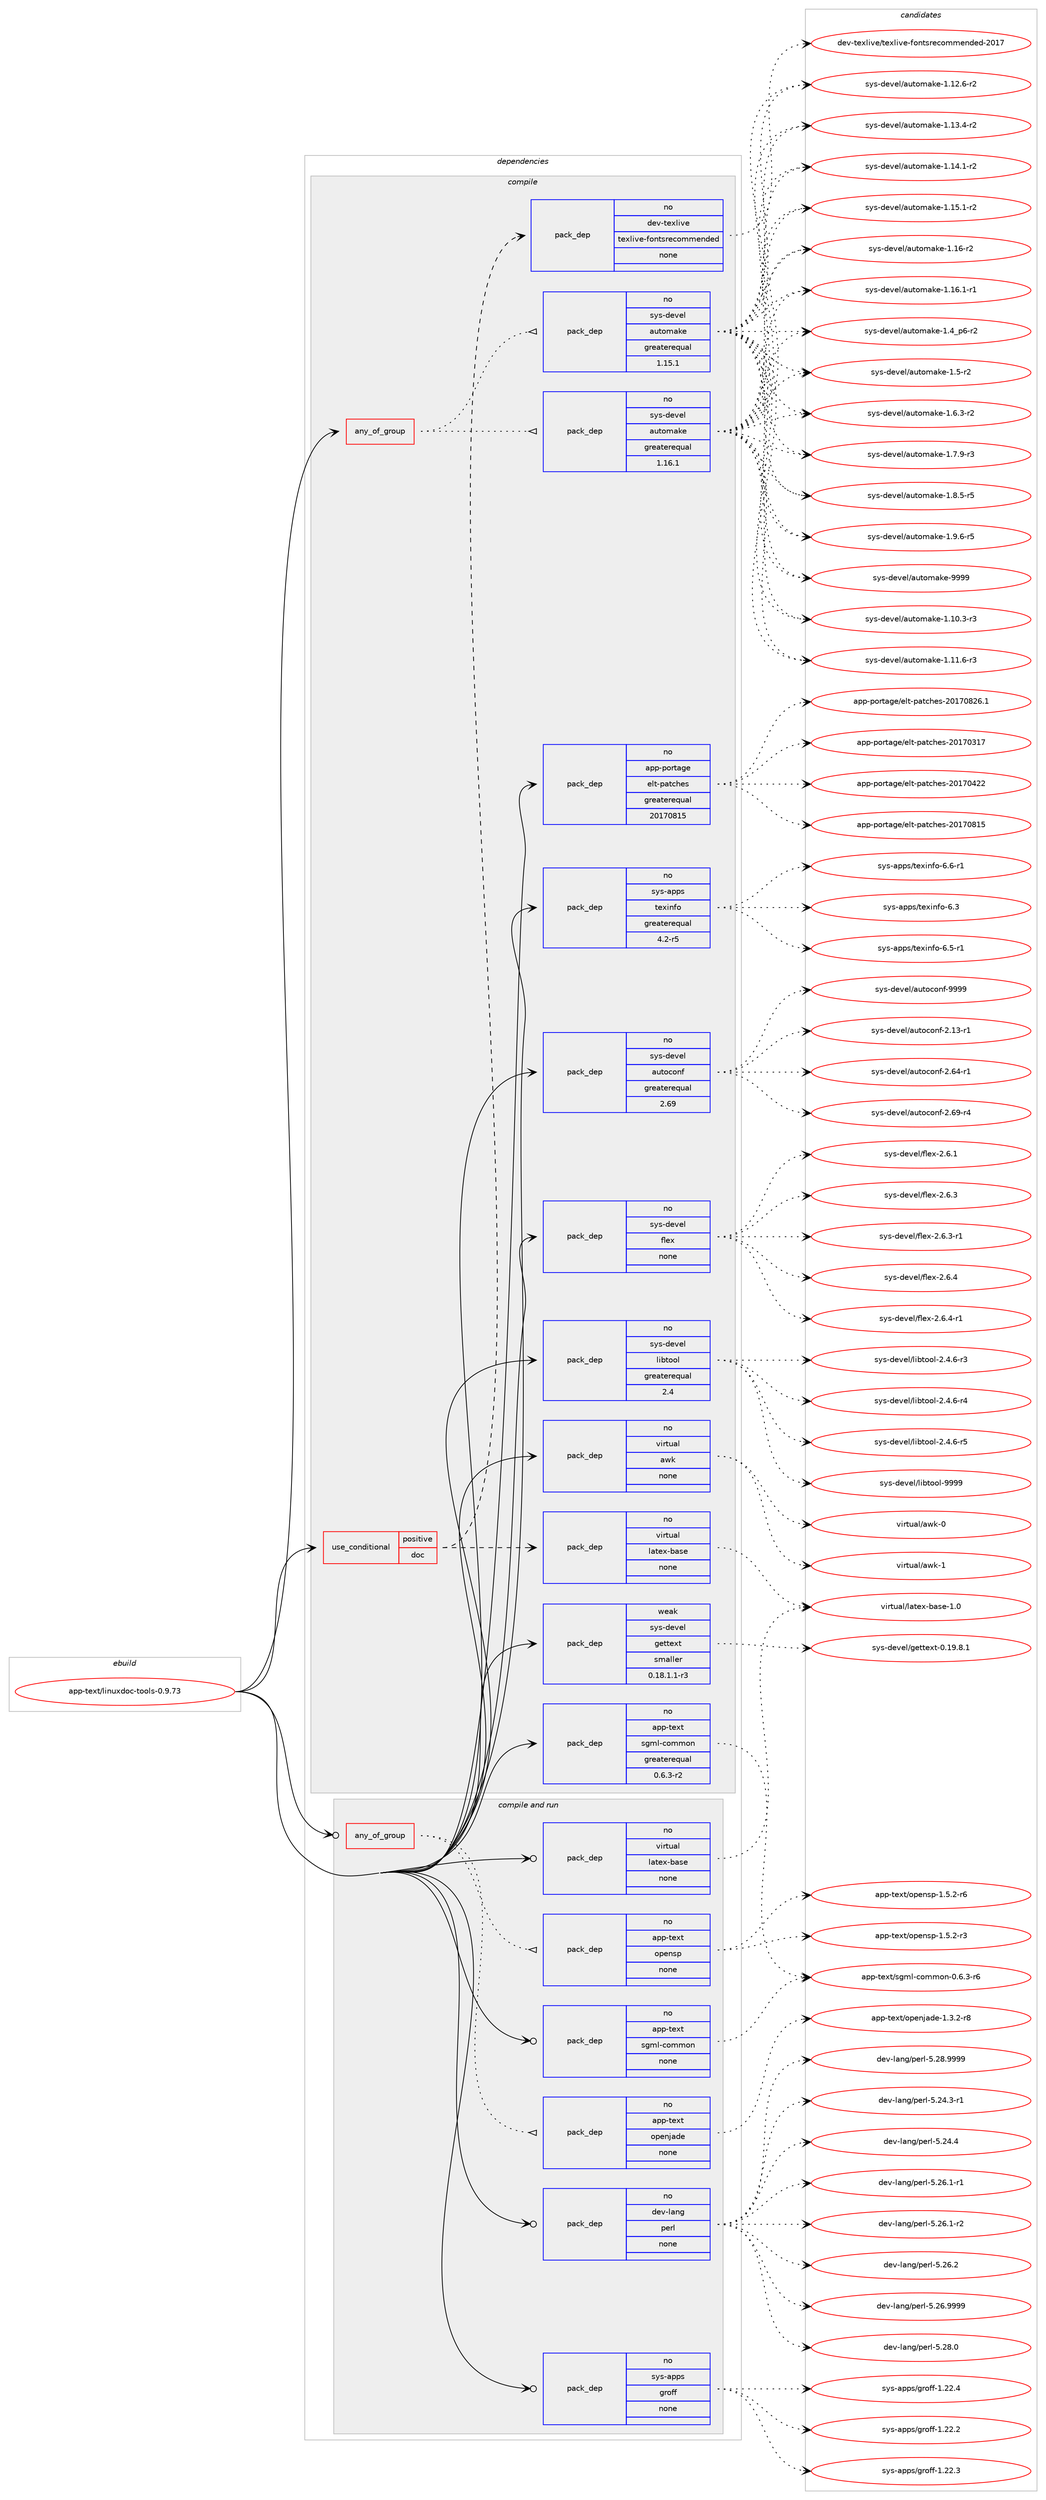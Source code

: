 digraph prolog {

# *************
# Graph options
# *************

newrank=true;
concentrate=true;
compound=true;
graph [rankdir=LR,fontname=Helvetica,fontsize=10,ranksep=1.5];#, ranksep=2.5, nodesep=0.2];
edge  [arrowhead=vee];
node  [fontname=Helvetica,fontsize=10];

# **********
# The ebuild
# **********

subgraph cluster_leftcol {
color=gray;
rank=same;
label=<<i>ebuild</i>>;
id [label="app-text/linuxdoc-tools-0.9.73", color=red, width=4, href="../app-text/linuxdoc-tools-0.9.73.svg"];
}

# ****************
# The dependencies
# ****************

subgraph cluster_midcol {
color=gray;
label=<<i>dependencies</i>>;
subgraph cluster_compile {
fillcolor="#eeeeee";
style=filled;
label=<<i>compile</i>>;
subgraph any19964 {
dependency1310238 [label=<<TABLE BORDER="0" CELLBORDER="1" CELLSPACING="0" CELLPADDING="4"><TR><TD CELLPADDING="10">any_of_group</TD></TR></TABLE>>, shape=none, color=red];subgraph pack934016 {
dependency1310239 [label=<<TABLE BORDER="0" CELLBORDER="1" CELLSPACING="0" CELLPADDING="4" WIDTH="220"><TR><TD ROWSPAN="6" CELLPADDING="30">pack_dep</TD></TR><TR><TD WIDTH="110">no</TD></TR><TR><TD>sys-devel</TD></TR><TR><TD>automake</TD></TR><TR><TD>greaterequal</TD></TR><TR><TD>1.16.1</TD></TR></TABLE>>, shape=none, color=blue];
}
dependency1310238:e -> dependency1310239:w [weight=20,style="dotted",arrowhead="oinv"];
subgraph pack934017 {
dependency1310240 [label=<<TABLE BORDER="0" CELLBORDER="1" CELLSPACING="0" CELLPADDING="4" WIDTH="220"><TR><TD ROWSPAN="6" CELLPADDING="30">pack_dep</TD></TR><TR><TD WIDTH="110">no</TD></TR><TR><TD>sys-devel</TD></TR><TR><TD>automake</TD></TR><TR><TD>greaterequal</TD></TR><TR><TD>1.15.1</TD></TR></TABLE>>, shape=none, color=blue];
}
dependency1310238:e -> dependency1310240:w [weight=20,style="dotted",arrowhead="oinv"];
}
id:e -> dependency1310238:w [weight=20,style="solid",arrowhead="vee"];
subgraph cond355712 {
dependency1310241 [label=<<TABLE BORDER="0" CELLBORDER="1" CELLSPACING="0" CELLPADDING="4"><TR><TD ROWSPAN="3" CELLPADDING="10">use_conditional</TD></TR><TR><TD>positive</TD></TR><TR><TD>doc</TD></TR></TABLE>>, shape=none, color=red];
subgraph pack934018 {
dependency1310242 [label=<<TABLE BORDER="0" CELLBORDER="1" CELLSPACING="0" CELLPADDING="4" WIDTH="220"><TR><TD ROWSPAN="6" CELLPADDING="30">pack_dep</TD></TR><TR><TD WIDTH="110">no</TD></TR><TR><TD>dev-texlive</TD></TR><TR><TD>texlive-fontsrecommended</TD></TR><TR><TD>none</TD></TR><TR><TD></TD></TR></TABLE>>, shape=none, color=blue];
}
dependency1310241:e -> dependency1310242:w [weight=20,style="dashed",arrowhead="vee"];
subgraph pack934019 {
dependency1310243 [label=<<TABLE BORDER="0" CELLBORDER="1" CELLSPACING="0" CELLPADDING="4" WIDTH="220"><TR><TD ROWSPAN="6" CELLPADDING="30">pack_dep</TD></TR><TR><TD WIDTH="110">no</TD></TR><TR><TD>virtual</TD></TR><TR><TD>latex-base</TD></TR><TR><TD>none</TD></TR><TR><TD></TD></TR></TABLE>>, shape=none, color=blue];
}
dependency1310241:e -> dependency1310243:w [weight=20,style="dashed",arrowhead="vee"];
}
id:e -> dependency1310241:w [weight=20,style="solid",arrowhead="vee"];
subgraph pack934020 {
dependency1310244 [label=<<TABLE BORDER="0" CELLBORDER="1" CELLSPACING="0" CELLPADDING="4" WIDTH="220"><TR><TD ROWSPAN="6" CELLPADDING="30">pack_dep</TD></TR><TR><TD WIDTH="110">no</TD></TR><TR><TD>app-portage</TD></TR><TR><TD>elt-patches</TD></TR><TR><TD>greaterequal</TD></TR><TR><TD>20170815</TD></TR></TABLE>>, shape=none, color=blue];
}
id:e -> dependency1310244:w [weight=20,style="solid",arrowhead="vee"];
subgraph pack934021 {
dependency1310245 [label=<<TABLE BORDER="0" CELLBORDER="1" CELLSPACING="0" CELLPADDING="4" WIDTH="220"><TR><TD ROWSPAN="6" CELLPADDING="30">pack_dep</TD></TR><TR><TD WIDTH="110">no</TD></TR><TR><TD>app-text</TD></TR><TR><TD>sgml-common</TD></TR><TR><TD>greaterequal</TD></TR><TR><TD>0.6.3-r2</TD></TR></TABLE>>, shape=none, color=blue];
}
id:e -> dependency1310245:w [weight=20,style="solid",arrowhead="vee"];
subgraph pack934022 {
dependency1310246 [label=<<TABLE BORDER="0" CELLBORDER="1" CELLSPACING="0" CELLPADDING="4" WIDTH="220"><TR><TD ROWSPAN="6" CELLPADDING="30">pack_dep</TD></TR><TR><TD WIDTH="110">no</TD></TR><TR><TD>sys-apps</TD></TR><TR><TD>texinfo</TD></TR><TR><TD>greaterequal</TD></TR><TR><TD>4.2-r5</TD></TR></TABLE>>, shape=none, color=blue];
}
id:e -> dependency1310246:w [weight=20,style="solid",arrowhead="vee"];
subgraph pack934023 {
dependency1310247 [label=<<TABLE BORDER="0" CELLBORDER="1" CELLSPACING="0" CELLPADDING="4" WIDTH="220"><TR><TD ROWSPAN="6" CELLPADDING="30">pack_dep</TD></TR><TR><TD WIDTH="110">no</TD></TR><TR><TD>sys-devel</TD></TR><TR><TD>autoconf</TD></TR><TR><TD>greaterequal</TD></TR><TR><TD>2.69</TD></TR></TABLE>>, shape=none, color=blue];
}
id:e -> dependency1310247:w [weight=20,style="solid",arrowhead="vee"];
subgraph pack934024 {
dependency1310248 [label=<<TABLE BORDER="0" CELLBORDER="1" CELLSPACING="0" CELLPADDING="4" WIDTH="220"><TR><TD ROWSPAN="6" CELLPADDING="30">pack_dep</TD></TR><TR><TD WIDTH="110">no</TD></TR><TR><TD>sys-devel</TD></TR><TR><TD>flex</TD></TR><TR><TD>none</TD></TR><TR><TD></TD></TR></TABLE>>, shape=none, color=blue];
}
id:e -> dependency1310248:w [weight=20,style="solid",arrowhead="vee"];
subgraph pack934025 {
dependency1310249 [label=<<TABLE BORDER="0" CELLBORDER="1" CELLSPACING="0" CELLPADDING="4" WIDTH="220"><TR><TD ROWSPAN="6" CELLPADDING="30">pack_dep</TD></TR><TR><TD WIDTH="110">no</TD></TR><TR><TD>sys-devel</TD></TR><TR><TD>libtool</TD></TR><TR><TD>greaterequal</TD></TR><TR><TD>2.4</TD></TR></TABLE>>, shape=none, color=blue];
}
id:e -> dependency1310249:w [weight=20,style="solid",arrowhead="vee"];
subgraph pack934026 {
dependency1310250 [label=<<TABLE BORDER="0" CELLBORDER="1" CELLSPACING="0" CELLPADDING="4" WIDTH="220"><TR><TD ROWSPAN="6" CELLPADDING="30">pack_dep</TD></TR><TR><TD WIDTH="110">no</TD></TR><TR><TD>virtual</TD></TR><TR><TD>awk</TD></TR><TR><TD>none</TD></TR><TR><TD></TD></TR></TABLE>>, shape=none, color=blue];
}
id:e -> dependency1310250:w [weight=20,style="solid",arrowhead="vee"];
subgraph pack934027 {
dependency1310251 [label=<<TABLE BORDER="0" CELLBORDER="1" CELLSPACING="0" CELLPADDING="4" WIDTH="220"><TR><TD ROWSPAN="6" CELLPADDING="30">pack_dep</TD></TR><TR><TD WIDTH="110">weak</TD></TR><TR><TD>sys-devel</TD></TR><TR><TD>gettext</TD></TR><TR><TD>smaller</TD></TR><TR><TD>0.18.1.1-r3</TD></TR></TABLE>>, shape=none, color=blue];
}
id:e -> dependency1310251:w [weight=20,style="solid",arrowhead="vee"];
}
subgraph cluster_compileandrun {
fillcolor="#eeeeee";
style=filled;
label=<<i>compile and run</i>>;
subgraph any19965 {
dependency1310252 [label=<<TABLE BORDER="0" CELLBORDER="1" CELLSPACING="0" CELLPADDING="4"><TR><TD CELLPADDING="10">any_of_group</TD></TR></TABLE>>, shape=none, color=red];subgraph pack934028 {
dependency1310253 [label=<<TABLE BORDER="0" CELLBORDER="1" CELLSPACING="0" CELLPADDING="4" WIDTH="220"><TR><TD ROWSPAN="6" CELLPADDING="30">pack_dep</TD></TR><TR><TD WIDTH="110">no</TD></TR><TR><TD>app-text</TD></TR><TR><TD>openjade</TD></TR><TR><TD>none</TD></TR><TR><TD></TD></TR></TABLE>>, shape=none, color=blue];
}
dependency1310252:e -> dependency1310253:w [weight=20,style="dotted",arrowhead="oinv"];
subgraph pack934029 {
dependency1310254 [label=<<TABLE BORDER="0" CELLBORDER="1" CELLSPACING="0" CELLPADDING="4" WIDTH="220"><TR><TD ROWSPAN="6" CELLPADDING="30">pack_dep</TD></TR><TR><TD WIDTH="110">no</TD></TR><TR><TD>app-text</TD></TR><TR><TD>opensp</TD></TR><TR><TD>none</TD></TR><TR><TD></TD></TR></TABLE>>, shape=none, color=blue];
}
dependency1310252:e -> dependency1310254:w [weight=20,style="dotted",arrowhead="oinv"];
}
id:e -> dependency1310252:w [weight=20,style="solid",arrowhead="odotvee"];
subgraph pack934030 {
dependency1310255 [label=<<TABLE BORDER="0" CELLBORDER="1" CELLSPACING="0" CELLPADDING="4" WIDTH="220"><TR><TD ROWSPAN="6" CELLPADDING="30">pack_dep</TD></TR><TR><TD WIDTH="110">no</TD></TR><TR><TD>app-text</TD></TR><TR><TD>sgml-common</TD></TR><TR><TD>none</TD></TR><TR><TD></TD></TR></TABLE>>, shape=none, color=blue];
}
id:e -> dependency1310255:w [weight=20,style="solid",arrowhead="odotvee"];
subgraph pack934031 {
dependency1310256 [label=<<TABLE BORDER="0" CELLBORDER="1" CELLSPACING="0" CELLPADDING="4" WIDTH="220"><TR><TD ROWSPAN="6" CELLPADDING="30">pack_dep</TD></TR><TR><TD WIDTH="110">no</TD></TR><TR><TD>dev-lang</TD></TR><TR><TD>perl</TD></TR><TR><TD>none</TD></TR><TR><TD></TD></TR></TABLE>>, shape=none, color=blue];
}
id:e -> dependency1310256:w [weight=20,style="solid",arrowhead="odotvee"];
subgraph pack934032 {
dependency1310257 [label=<<TABLE BORDER="0" CELLBORDER="1" CELLSPACING="0" CELLPADDING="4" WIDTH="220"><TR><TD ROWSPAN="6" CELLPADDING="30">pack_dep</TD></TR><TR><TD WIDTH="110">no</TD></TR><TR><TD>sys-apps</TD></TR><TR><TD>groff</TD></TR><TR><TD>none</TD></TR><TR><TD></TD></TR></TABLE>>, shape=none, color=blue];
}
id:e -> dependency1310257:w [weight=20,style="solid",arrowhead="odotvee"];
subgraph pack934033 {
dependency1310258 [label=<<TABLE BORDER="0" CELLBORDER="1" CELLSPACING="0" CELLPADDING="4" WIDTH="220"><TR><TD ROWSPAN="6" CELLPADDING="30">pack_dep</TD></TR><TR><TD WIDTH="110">no</TD></TR><TR><TD>virtual</TD></TR><TR><TD>latex-base</TD></TR><TR><TD>none</TD></TR><TR><TD></TD></TR></TABLE>>, shape=none, color=blue];
}
id:e -> dependency1310258:w [weight=20,style="solid",arrowhead="odotvee"];
}
subgraph cluster_run {
fillcolor="#eeeeee";
style=filled;
label=<<i>run</i>>;
}
}

# **************
# The candidates
# **************

subgraph cluster_choices {
rank=same;
color=gray;
label=<<i>candidates</i>>;

subgraph choice934016 {
color=black;
nodesep=1;
choice11512111545100101118101108479711711611110997107101454946494846514511451 [label="sys-devel/automake-1.10.3-r3", color=red, width=4,href="../sys-devel/automake-1.10.3-r3.svg"];
choice11512111545100101118101108479711711611110997107101454946494946544511451 [label="sys-devel/automake-1.11.6-r3", color=red, width=4,href="../sys-devel/automake-1.11.6-r3.svg"];
choice11512111545100101118101108479711711611110997107101454946495046544511450 [label="sys-devel/automake-1.12.6-r2", color=red, width=4,href="../sys-devel/automake-1.12.6-r2.svg"];
choice11512111545100101118101108479711711611110997107101454946495146524511450 [label="sys-devel/automake-1.13.4-r2", color=red, width=4,href="../sys-devel/automake-1.13.4-r2.svg"];
choice11512111545100101118101108479711711611110997107101454946495246494511450 [label="sys-devel/automake-1.14.1-r2", color=red, width=4,href="../sys-devel/automake-1.14.1-r2.svg"];
choice11512111545100101118101108479711711611110997107101454946495346494511450 [label="sys-devel/automake-1.15.1-r2", color=red, width=4,href="../sys-devel/automake-1.15.1-r2.svg"];
choice1151211154510010111810110847971171161111099710710145494649544511450 [label="sys-devel/automake-1.16-r2", color=red, width=4,href="../sys-devel/automake-1.16-r2.svg"];
choice11512111545100101118101108479711711611110997107101454946495446494511449 [label="sys-devel/automake-1.16.1-r1", color=red, width=4,href="../sys-devel/automake-1.16.1-r1.svg"];
choice115121115451001011181011084797117116111109971071014549465295112544511450 [label="sys-devel/automake-1.4_p6-r2", color=red, width=4,href="../sys-devel/automake-1.4_p6-r2.svg"];
choice11512111545100101118101108479711711611110997107101454946534511450 [label="sys-devel/automake-1.5-r2", color=red, width=4,href="../sys-devel/automake-1.5-r2.svg"];
choice115121115451001011181011084797117116111109971071014549465446514511450 [label="sys-devel/automake-1.6.3-r2", color=red, width=4,href="../sys-devel/automake-1.6.3-r2.svg"];
choice115121115451001011181011084797117116111109971071014549465546574511451 [label="sys-devel/automake-1.7.9-r3", color=red, width=4,href="../sys-devel/automake-1.7.9-r3.svg"];
choice115121115451001011181011084797117116111109971071014549465646534511453 [label="sys-devel/automake-1.8.5-r5", color=red, width=4,href="../sys-devel/automake-1.8.5-r5.svg"];
choice115121115451001011181011084797117116111109971071014549465746544511453 [label="sys-devel/automake-1.9.6-r5", color=red, width=4,href="../sys-devel/automake-1.9.6-r5.svg"];
choice115121115451001011181011084797117116111109971071014557575757 [label="sys-devel/automake-9999", color=red, width=4,href="../sys-devel/automake-9999.svg"];
dependency1310239:e -> choice11512111545100101118101108479711711611110997107101454946494846514511451:w [style=dotted,weight="100"];
dependency1310239:e -> choice11512111545100101118101108479711711611110997107101454946494946544511451:w [style=dotted,weight="100"];
dependency1310239:e -> choice11512111545100101118101108479711711611110997107101454946495046544511450:w [style=dotted,weight="100"];
dependency1310239:e -> choice11512111545100101118101108479711711611110997107101454946495146524511450:w [style=dotted,weight="100"];
dependency1310239:e -> choice11512111545100101118101108479711711611110997107101454946495246494511450:w [style=dotted,weight="100"];
dependency1310239:e -> choice11512111545100101118101108479711711611110997107101454946495346494511450:w [style=dotted,weight="100"];
dependency1310239:e -> choice1151211154510010111810110847971171161111099710710145494649544511450:w [style=dotted,weight="100"];
dependency1310239:e -> choice11512111545100101118101108479711711611110997107101454946495446494511449:w [style=dotted,weight="100"];
dependency1310239:e -> choice115121115451001011181011084797117116111109971071014549465295112544511450:w [style=dotted,weight="100"];
dependency1310239:e -> choice11512111545100101118101108479711711611110997107101454946534511450:w [style=dotted,weight="100"];
dependency1310239:e -> choice115121115451001011181011084797117116111109971071014549465446514511450:w [style=dotted,weight="100"];
dependency1310239:e -> choice115121115451001011181011084797117116111109971071014549465546574511451:w [style=dotted,weight="100"];
dependency1310239:e -> choice115121115451001011181011084797117116111109971071014549465646534511453:w [style=dotted,weight="100"];
dependency1310239:e -> choice115121115451001011181011084797117116111109971071014549465746544511453:w [style=dotted,weight="100"];
dependency1310239:e -> choice115121115451001011181011084797117116111109971071014557575757:w [style=dotted,weight="100"];
}
subgraph choice934017 {
color=black;
nodesep=1;
choice11512111545100101118101108479711711611110997107101454946494846514511451 [label="sys-devel/automake-1.10.3-r3", color=red, width=4,href="../sys-devel/automake-1.10.3-r3.svg"];
choice11512111545100101118101108479711711611110997107101454946494946544511451 [label="sys-devel/automake-1.11.6-r3", color=red, width=4,href="../sys-devel/automake-1.11.6-r3.svg"];
choice11512111545100101118101108479711711611110997107101454946495046544511450 [label="sys-devel/automake-1.12.6-r2", color=red, width=4,href="../sys-devel/automake-1.12.6-r2.svg"];
choice11512111545100101118101108479711711611110997107101454946495146524511450 [label="sys-devel/automake-1.13.4-r2", color=red, width=4,href="../sys-devel/automake-1.13.4-r2.svg"];
choice11512111545100101118101108479711711611110997107101454946495246494511450 [label="sys-devel/automake-1.14.1-r2", color=red, width=4,href="../sys-devel/automake-1.14.1-r2.svg"];
choice11512111545100101118101108479711711611110997107101454946495346494511450 [label="sys-devel/automake-1.15.1-r2", color=red, width=4,href="../sys-devel/automake-1.15.1-r2.svg"];
choice1151211154510010111810110847971171161111099710710145494649544511450 [label="sys-devel/automake-1.16-r2", color=red, width=4,href="../sys-devel/automake-1.16-r2.svg"];
choice11512111545100101118101108479711711611110997107101454946495446494511449 [label="sys-devel/automake-1.16.1-r1", color=red, width=4,href="../sys-devel/automake-1.16.1-r1.svg"];
choice115121115451001011181011084797117116111109971071014549465295112544511450 [label="sys-devel/automake-1.4_p6-r2", color=red, width=4,href="../sys-devel/automake-1.4_p6-r2.svg"];
choice11512111545100101118101108479711711611110997107101454946534511450 [label="sys-devel/automake-1.5-r2", color=red, width=4,href="../sys-devel/automake-1.5-r2.svg"];
choice115121115451001011181011084797117116111109971071014549465446514511450 [label="sys-devel/automake-1.6.3-r2", color=red, width=4,href="../sys-devel/automake-1.6.3-r2.svg"];
choice115121115451001011181011084797117116111109971071014549465546574511451 [label="sys-devel/automake-1.7.9-r3", color=red, width=4,href="../sys-devel/automake-1.7.9-r3.svg"];
choice115121115451001011181011084797117116111109971071014549465646534511453 [label="sys-devel/automake-1.8.5-r5", color=red, width=4,href="../sys-devel/automake-1.8.5-r5.svg"];
choice115121115451001011181011084797117116111109971071014549465746544511453 [label="sys-devel/automake-1.9.6-r5", color=red, width=4,href="../sys-devel/automake-1.9.6-r5.svg"];
choice115121115451001011181011084797117116111109971071014557575757 [label="sys-devel/automake-9999", color=red, width=4,href="../sys-devel/automake-9999.svg"];
dependency1310240:e -> choice11512111545100101118101108479711711611110997107101454946494846514511451:w [style=dotted,weight="100"];
dependency1310240:e -> choice11512111545100101118101108479711711611110997107101454946494946544511451:w [style=dotted,weight="100"];
dependency1310240:e -> choice11512111545100101118101108479711711611110997107101454946495046544511450:w [style=dotted,weight="100"];
dependency1310240:e -> choice11512111545100101118101108479711711611110997107101454946495146524511450:w [style=dotted,weight="100"];
dependency1310240:e -> choice11512111545100101118101108479711711611110997107101454946495246494511450:w [style=dotted,weight="100"];
dependency1310240:e -> choice11512111545100101118101108479711711611110997107101454946495346494511450:w [style=dotted,weight="100"];
dependency1310240:e -> choice1151211154510010111810110847971171161111099710710145494649544511450:w [style=dotted,weight="100"];
dependency1310240:e -> choice11512111545100101118101108479711711611110997107101454946495446494511449:w [style=dotted,weight="100"];
dependency1310240:e -> choice115121115451001011181011084797117116111109971071014549465295112544511450:w [style=dotted,weight="100"];
dependency1310240:e -> choice11512111545100101118101108479711711611110997107101454946534511450:w [style=dotted,weight="100"];
dependency1310240:e -> choice115121115451001011181011084797117116111109971071014549465446514511450:w [style=dotted,weight="100"];
dependency1310240:e -> choice115121115451001011181011084797117116111109971071014549465546574511451:w [style=dotted,weight="100"];
dependency1310240:e -> choice115121115451001011181011084797117116111109971071014549465646534511453:w [style=dotted,weight="100"];
dependency1310240:e -> choice115121115451001011181011084797117116111109971071014549465746544511453:w [style=dotted,weight="100"];
dependency1310240:e -> choice115121115451001011181011084797117116111109971071014557575757:w [style=dotted,weight="100"];
}
subgraph choice934018 {
color=black;
nodesep=1;
choice100101118451161011201081051181014711610112010810511810145102111110116115114101991111091091011101001011004550484955 [label="dev-texlive/texlive-fontsrecommended-2017", color=red, width=4,href="../dev-texlive/texlive-fontsrecommended-2017.svg"];
dependency1310242:e -> choice100101118451161011201081051181014711610112010810511810145102111110116115114101991111091091011101001011004550484955:w [style=dotted,weight="100"];
}
subgraph choice934019 {
color=black;
nodesep=1;
choice11810511411611797108471089711610112045989711510145494648 [label="virtual/latex-base-1.0", color=red, width=4,href="../virtual/latex-base-1.0.svg"];
dependency1310243:e -> choice11810511411611797108471089711610112045989711510145494648:w [style=dotted,weight="100"];
}
subgraph choice934020 {
color=black;
nodesep=1;
choice97112112451121111141169710310147101108116451129711699104101115455048495548514955 [label="app-portage/elt-patches-20170317", color=red, width=4,href="../app-portage/elt-patches-20170317.svg"];
choice97112112451121111141169710310147101108116451129711699104101115455048495548525050 [label="app-portage/elt-patches-20170422", color=red, width=4,href="../app-portage/elt-patches-20170422.svg"];
choice97112112451121111141169710310147101108116451129711699104101115455048495548564953 [label="app-portage/elt-patches-20170815", color=red, width=4,href="../app-portage/elt-patches-20170815.svg"];
choice971121124511211111411697103101471011081164511297116991041011154550484955485650544649 [label="app-portage/elt-patches-20170826.1", color=red, width=4,href="../app-portage/elt-patches-20170826.1.svg"];
dependency1310244:e -> choice97112112451121111141169710310147101108116451129711699104101115455048495548514955:w [style=dotted,weight="100"];
dependency1310244:e -> choice97112112451121111141169710310147101108116451129711699104101115455048495548525050:w [style=dotted,weight="100"];
dependency1310244:e -> choice97112112451121111141169710310147101108116451129711699104101115455048495548564953:w [style=dotted,weight="100"];
dependency1310244:e -> choice971121124511211111411697103101471011081164511297116991041011154550484955485650544649:w [style=dotted,weight="100"];
}
subgraph choice934021 {
color=black;
nodesep=1;
choice97112112451161011201164711510310910845991111091091111104548465446514511454 [label="app-text/sgml-common-0.6.3-r6", color=red, width=4,href="../app-text/sgml-common-0.6.3-r6.svg"];
dependency1310245:e -> choice97112112451161011201164711510310910845991111091091111104548465446514511454:w [style=dotted,weight="100"];
}
subgraph choice934022 {
color=black;
nodesep=1;
choice11512111545971121121154711610112010511010211145544651 [label="sys-apps/texinfo-6.3", color=red, width=4,href="../sys-apps/texinfo-6.3.svg"];
choice115121115459711211211547116101120105110102111455446534511449 [label="sys-apps/texinfo-6.5-r1", color=red, width=4,href="../sys-apps/texinfo-6.5-r1.svg"];
choice115121115459711211211547116101120105110102111455446544511449 [label="sys-apps/texinfo-6.6-r1", color=red, width=4,href="../sys-apps/texinfo-6.6-r1.svg"];
dependency1310246:e -> choice11512111545971121121154711610112010511010211145544651:w [style=dotted,weight="100"];
dependency1310246:e -> choice115121115459711211211547116101120105110102111455446534511449:w [style=dotted,weight="100"];
dependency1310246:e -> choice115121115459711211211547116101120105110102111455446544511449:w [style=dotted,weight="100"];
}
subgraph choice934023 {
color=black;
nodesep=1;
choice1151211154510010111810110847971171161119911111010245504649514511449 [label="sys-devel/autoconf-2.13-r1", color=red, width=4,href="../sys-devel/autoconf-2.13-r1.svg"];
choice1151211154510010111810110847971171161119911111010245504654524511449 [label="sys-devel/autoconf-2.64-r1", color=red, width=4,href="../sys-devel/autoconf-2.64-r1.svg"];
choice1151211154510010111810110847971171161119911111010245504654574511452 [label="sys-devel/autoconf-2.69-r4", color=red, width=4,href="../sys-devel/autoconf-2.69-r4.svg"];
choice115121115451001011181011084797117116111991111101024557575757 [label="sys-devel/autoconf-9999", color=red, width=4,href="../sys-devel/autoconf-9999.svg"];
dependency1310247:e -> choice1151211154510010111810110847971171161119911111010245504649514511449:w [style=dotted,weight="100"];
dependency1310247:e -> choice1151211154510010111810110847971171161119911111010245504654524511449:w [style=dotted,weight="100"];
dependency1310247:e -> choice1151211154510010111810110847971171161119911111010245504654574511452:w [style=dotted,weight="100"];
dependency1310247:e -> choice115121115451001011181011084797117116111991111101024557575757:w [style=dotted,weight="100"];
}
subgraph choice934024 {
color=black;
nodesep=1;
choice1151211154510010111810110847102108101120455046544649 [label="sys-devel/flex-2.6.1", color=red, width=4,href="../sys-devel/flex-2.6.1.svg"];
choice1151211154510010111810110847102108101120455046544651 [label="sys-devel/flex-2.6.3", color=red, width=4,href="../sys-devel/flex-2.6.3.svg"];
choice11512111545100101118101108471021081011204550465446514511449 [label="sys-devel/flex-2.6.3-r1", color=red, width=4,href="../sys-devel/flex-2.6.3-r1.svg"];
choice1151211154510010111810110847102108101120455046544652 [label="sys-devel/flex-2.6.4", color=red, width=4,href="../sys-devel/flex-2.6.4.svg"];
choice11512111545100101118101108471021081011204550465446524511449 [label="sys-devel/flex-2.6.4-r1", color=red, width=4,href="../sys-devel/flex-2.6.4-r1.svg"];
dependency1310248:e -> choice1151211154510010111810110847102108101120455046544649:w [style=dotted,weight="100"];
dependency1310248:e -> choice1151211154510010111810110847102108101120455046544651:w [style=dotted,weight="100"];
dependency1310248:e -> choice11512111545100101118101108471021081011204550465446514511449:w [style=dotted,weight="100"];
dependency1310248:e -> choice1151211154510010111810110847102108101120455046544652:w [style=dotted,weight="100"];
dependency1310248:e -> choice11512111545100101118101108471021081011204550465446524511449:w [style=dotted,weight="100"];
}
subgraph choice934025 {
color=black;
nodesep=1;
choice1151211154510010111810110847108105981161111111084550465246544511451 [label="sys-devel/libtool-2.4.6-r3", color=red, width=4,href="../sys-devel/libtool-2.4.6-r3.svg"];
choice1151211154510010111810110847108105981161111111084550465246544511452 [label="sys-devel/libtool-2.4.6-r4", color=red, width=4,href="../sys-devel/libtool-2.4.6-r4.svg"];
choice1151211154510010111810110847108105981161111111084550465246544511453 [label="sys-devel/libtool-2.4.6-r5", color=red, width=4,href="../sys-devel/libtool-2.4.6-r5.svg"];
choice1151211154510010111810110847108105981161111111084557575757 [label="sys-devel/libtool-9999", color=red, width=4,href="../sys-devel/libtool-9999.svg"];
dependency1310249:e -> choice1151211154510010111810110847108105981161111111084550465246544511451:w [style=dotted,weight="100"];
dependency1310249:e -> choice1151211154510010111810110847108105981161111111084550465246544511452:w [style=dotted,weight="100"];
dependency1310249:e -> choice1151211154510010111810110847108105981161111111084550465246544511453:w [style=dotted,weight="100"];
dependency1310249:e -> choice1151211154510010111810110847108105981161111111084557575757:w [style=dotted,weight="100"];
}
subgraph choice934026 {
color=black;
nodesep=1;
choice1181051141161179710847971191074548 [label="virtual/awk-0", color=red, width=4,href="../virtual/awk-0.svg"];
choice1181051141161179710847971191074549 [label="virtual/awk-1", color=red, width=4,href="../virtual/awk-1.svg"];
dependency1310250:e -> choice1181051141161179710847971191074548:w [style=dotted,weight="100"];
dependency1310250:e -> choice1181051141161179710847971191074549:w [style=dotted,weight="100"];
}
subgraph choice934027 {
color=black;
nodesep=1;
choice1151211154510010111810110847103101116116101120116454846495746564649 [label="sys-devel/gettext-0.19.8.1", color=red, width=4,href="../sys-devel/gettext-0.19.8.1.svg"];
dependency1310251:e -> choice1151211154510010111810110847103101116116101120116454846495746564649:w [style=dotted,weight="100"];
}
subgraph choice934028 {
color=black;
nodesep=1;
choice971121124511610112011647111112101110106971001014549465146504511456 [label="app-text/openjade-1.3.2-r8", color=red, width=4,href="../app-text/openjade-1.3.2-r8.svg"];
dependency1310253:e -> choice971121124511610112011647111112101110106971001014549465146504511456:w [style=dotted,weight="100"];
}
subgraph choice934029 {
color=black;
nodesep=1;
choice9711211245116101120116471111121011101151124549465346504511451 [label="app-text/opensp-1.5.2-r3", color=red, width=4,href="../app-text/opensp-1.5.2-r3.svg"];
choice9711211245116101120116471111121011101151124549465346504511454 [label="app-text/opensp-1.5.2-r6", color=red, width=4,href="../app-text/opensp-1.5.2-r6.svg"];
dependency1310254:e -> choice9711211245116101120116471111121011101151124549465346504511451:w [style=dotted,weight="100"];
dependency1310254:e -> choice9711211245116101120116471111121011101151124549465346504511454:w [style=dotted,weight="100"];
}
subgraph choice934030 {
color=black;
nodesep=1;
choice97112112451161011201164711510310910845991111091091111104548465446514511454 [label="app-text/sgml-common-0.6.3-r6", color=red, width=4,href="../app-text/sgml-common-0.6.3-r6.svg"];
dependency1310255:e -> choice97112112451161011201164711510310910845991111091091111104548465446514511454:w [style=dotted,weight="100"];
}
subgraph choice934031 {
color=black;
nodesep=1;
choice100101118451089711010347112101114108455346505246514511449 [label="dev-lang/perl-5.24.3-r1", color=red, width=4,href="../dev-lang/perl-5.24.3-r1.svg"];
choice10010111845108971101034711210111410845534650524652 [label="dev-lang/perl-5.24.4", color=red, width=4,href="../dev-lang/perl-5.24.4.svg"];
choice100101118451089711010347112101114108455346505446494511449 [label="dev-lang/perl-5.26.1-r1", color=red, width=4,href="../dev-lang/perl-5.26.1-r1.svg"];
choice100101118451089711010347112101114108455346505446494511450 [label="dev-lang/perl-5.26.1-r2", color=red, width=4,href="../dev-lang/perl-5.26.1-r2.svg"];
choice10010111845108971101034711210111410845534650544650 [label="dev-lang/perl-5.26.2", color=red, width=4,href="../dev-lang/perl-5.26.2.svg"];
choice10010111845108971101034711210111410845534650544657575757 [label="dev-lang/perl-5.26.9999", color=red, width=4,href="../dev-lang/perl-5.26.9999.svg"];
choice10010111845108971101034711210111410845534650564648 [label="dev-lang/perl-5.28.0", color=red, width=4,href="../dev-lang/perl-5.28.0.svg"];
choice10010111845108971101034711210111410845534650564657575757 [label="dev-lang/perl-5.28.9999", color=red, width=4,href="../dev-lang/perl-5.28.9999.svg"];
dependency1310256:e -> choice100101118451089711010347112101114108455346505246514511449:w [style=dotted,weight="100"];
dependency1310256:e -> choice10010111845108971101034711210111410845534650524652:w [style=dotted,weight="100"];
dependency1310256:e -> choice100101118451089711010347112101114108455346505446494511449:w [style=dotted,weight="100"];
dependency1310256:e -> choice100101118451089711010347112101114108455346505446494511450:w [style=dotted,weight="100"];
dependency1310256:e -> choice10010111845108971101034711210111410845534650544650:w [style=dotted,weight="100"];
dependency1310256:e -> choice10010111845108971101034711210111410845534650544657575757:w [style=dotted,weight="100"];
dependency1310256:e -> choice10010111845108971101034711210111410845534650564648:w [style=dotted,weight="100"];
dependency1310256:e -> choice10010111845108971101034711210111410845534650564657575757:w [style=dotted,weight="100"];
}
subgraph choice934032 {
color=black;
nodesep=1;
choice11512111545971121121154710311411110210245494650504650 [label="sys-apps/groff-1.22.2", color=red, width=4,href="../sys-apps/groff-1.22.2.svg"];
choice11512111545971121121154710311411110210245494650504651 [label="sys-apps/groff-1.22.3", color=red, width=4,href="../sys-apps/groff-1.22.3.svg"];
choice11512111545971121121154710311411110210245494650504652 [label="sys-apps/groff-1.22.4", color=red, width=4,href="../sys-apps/groff-1.22.4.svg"];
dependency1310257:e -> choice11512111545971121121154710311411110210245494650504650:w [style=dotted,weight="100"];
dependency1310257:e -> choice11512111545971121121154710311411110210245494650504651:w [style=dotted,weight="100"];
dependency1310257:e -> choice11512111545971121121154710311411110210245494650504652:w [style=dotted,weight="100"];
}
subgraph choice934033 {
color=black;
nodesep=1;
choice11810511411611797108471089711610112045989711510145494648 [label="virtual/latex-base-1.0", color=red, width=4,href="../virtual/latex-base-1.0.svg"];
dependency1310258:e -> choice11810511411611797108471089711610112045989711510145494648:w [style=dotted,weight="100"];
}
}

}
